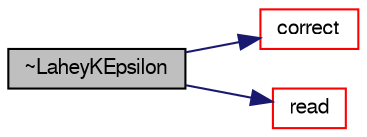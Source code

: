 digraph "~LaheyKEpsilon"
{
  bgcolor="transparent";
  edge [fontname="FreeSans",fontsize="10",labelfontname="FreeSans",labelfontsize="10"];
  node [fontname="FreeSans",fontsize="10",shape=record];
  rankdir="LR";
  Node2 [label="~LaheyKEpsilon",height=0.2,width=0.4,color="black", fillcolor="grey75", style="filled", fontcolor="black"];
  Node2 -> Node3 [color="midnightblue",fontsize="10",style="solid",fontname="FreeSans"];
  Node3 [label="correct",height=0.2,width=0.4,color="red",URL="$a31186.html#a3ae44b28050c3aa494c1d8e18cf618c1",tooltip="Solve the turbulence equations and correct the turbulence viscosity. "];
  Node2 -> Node341 [color="midnightblue",fontsize="10",style="solid",fontname="FreeSans"];
  Node341 [label="read",height=0.2,width=0.4,color="red",URL="$a31186.html#af816873151ddb0126e98bb2f914d8ed5",tooltip="Read model coefficients if they have changed. "];
}

